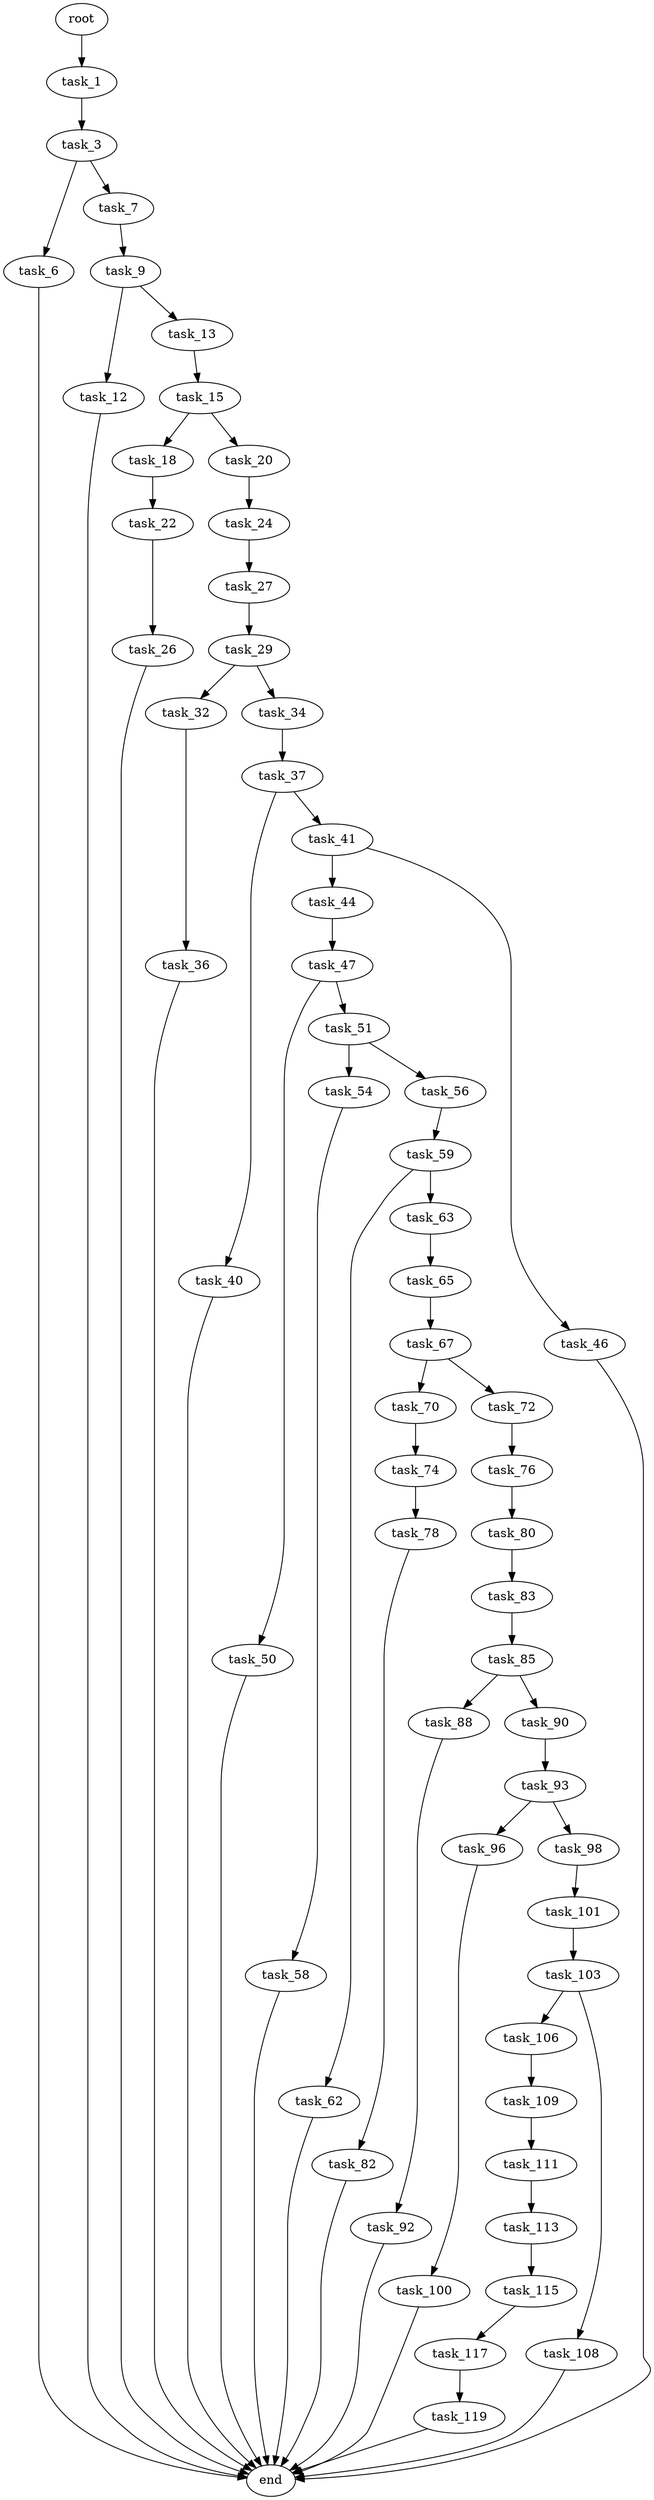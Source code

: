 digraph G {
  root [size="0.000000"];
  task_1 [size="64909246550.000000"];
  task_3 [size="13615172110.000000"];
  task_6 [size="14884625601.000000"];
  task_7 [size="1085768727.000000"];
  task_9 [size="134217728000.000000"];
  task_12 [size="1073741824000.000000"];
  task_13 [size="3963099071.000000"];
  task_15 [size="1238643175555.000000"];
  task_18 [size="4470942194.000000"];
  task_20 [size="68719476736.000000"];
  task_22 [size="549755813888.000000"];
  task_24 [size="792370952746.000000"];
  task_26 [size="754741334.000000"];
  task_27 [size="28991029248.000000"];
  task_29 [size="1073741824000.000000"];
  task_32 [size="368293445632.000000"];
  task_34 [size="7773329934.000000"];
  task_36 [size="68719476736.000000"];
  task_37 [size="509604286298.000000"];
  task_40 [size="113541627681.000000"];
  task_41 [size="368293445632.000000"];
  task_44 [size="161826620339.000000"];
  task_46 [size="1068130432.000000"];
  task_47 [size="231928233984.000000"];
  task_50 [size="782757789696.000000"];
  task_51 [size="368293445632.000000"];
  task_54 [size="208657300518.000000"];
  task_56 [size="28991029248.000000"];
  task_58 [size="14232668526.000000"];
  task_59 [size="263079387998.000000"];
  task_62 [size="42034225105.000000"];
  task_63 [size="168080752827.000000"];
  task_65 [size="18925902078.000000"];
  task_67 [size="18675112864.000000"];
  task_70 [size="192478681411.000000"];
  task_72 [size="2471717381.000000"];
  task_74 [size="195203264384.000000"];
  task_76 [size="295098842213.000000"];
  task_78 [size="134217728000.000000"];
  task_80 [size="525630215189.000000"];
  task_82 [size="637643672295.000000"];
  task_83 [size="549755813888.000000"];
  task_85 [size="9853533845.000000"];
  task_88 [size="782757789696.000000"];
  task_90 [size="231928233984.000000"];
  task_92 [size="11817668079.000000"];
  task_93 [size="11399720353.000000"];
  task_96 [size="549755813888.000000"];
  task_98 [size="34145289056.000000"];
  task_100 [size="11997691499.000000"];
  task_101 [size="2566911038.000000"];
  task_103 [size="8589934592.000000"];
  task_106 [size="147057521181.000000"];
  task_108 [size="10222160349.000000"];
  task_109 [size="28991029248.000000"];
  task_111 [size="485032400926.000000"];
  task_113 [size="549755813888.000000"];
  task_115 [size="784909199013.000000"];
  task_117 [size="28991029248.000000"];
  task_119 [size="8589934592.000000"];
  end [size="0.000000"];

  root -> task_1 [size="1.000000"];
  task_1 -> task_3 [size="301989888.000000"];
  task_3 -> task_6 [size="679477248.000000"];
  task_3 -> task_7 [size="679477248.000000"];
  task_6 -> end [size="1.000000"];
  task_7 -> task_9 [size="75497472.000000"];
  task_9 -> task_12 [size="209715200.000000"];
  task_9 -> task_13 [size="209715200.000000"];
  task_12 -> end [size="1.000000"];
  task_13 -> task_15 [size="75497472.000000"];
  task_15 -> task_18 [size="838860800.000000"];
  task_15 -> task_20 [size="838860800.000000"];
  task_18 -> task_22 [size="75497472.000000"];
  task_20 -> task_24 [size="134217728.000000"];
  task_22 -> task_26 [size="536870912.000000"];
  task_24 -> task_27 [size="536870912.000000"];
  task_26 -> end [size="1.000000"];
  task_27 -> task_29 [size="75497472.000000"];
  task_29 -> task_32 [size="838860800.000000"];
  task_29 -> task_34 [size="838860800.000000"];
  task_32 -> task_36 [size="411041792.000000"];
  task_34 -> task_37 [size="209715200.000000"];
  task_36 -> end [size="1.000000"];
  task_37 -> task_40 [size="411041792.000000"];
  task_37 -> task_41 [size="411041792.000000"];
  task_40 -> end [size="1.000000"];
  task_41 -> task_44 [size="411041792.000000"];
  task_41 -> task_46 [size="411041792.000000"];
  task_44 -> task_47 [size="134217728.000000"];
  task_46 -> end [size="1.000000"];
  task_47 -> task_50 [size="301989888.000000"];
  task_47 -> task_51 [size="301989888.000000"];
  task_50 -> end [size="1.000000"];
  task_51 -> task_54 [size="411041792.000000"];
  task_51 -> task_56 [size="411041792.000000"];
  task_54 -> task_58 [size="411041792.000000"];
  task_56 -> task_59 [size="75497472.000000"];
  task_58 -> end [size="1.000000"];
  task_59 -> task_62 [size="209715200.000000"];
  task_59 -> task_63 [size="209715200.000000"];
  task_62 -> end [size="1.000000"];
  task_63 -> task_65 [size="301989888.000000"];
  task_65 -> task_67 [size="838860800.000000"];
  task_67 -> task_70 [size="679477248.000000"];
  task_67 -> task_72 [size="679477248.000000"];
  task_70 -> task_74 [size="134217728.000000"];
  task_72 -> task_76 [size="134217728.000000"];
  task_74 -> task_78 [size="679477248.000000"];
  task_76 -> task_80 [size="209715200.000000"];
  task_78 -> task_82 [size="209715200.000000"];
  task_80 -> task_83 [size="536870912.000000"];
  task_82 -> end [size="1.000000"];
  task_83 -> task_85 [size="536870912.000000"];
  task_85 -> task_88 [size="209715200.000000"];
  task_85 -> task_90 [size="209715200.000000"];
  task_88 -> task_92 [size="679477248.000000"];
  task_90 -> task_93 [size="301989888.000000"];
  task_92 -> end [size="1.000000"];
  task_93 -> task_96 [size="679477248.000000"];
  task_93 -> task_98 [size="679477248.000000"];
  task_96 -> task_100 [size="536870912.000000"];
  task_98 -> task_101 [size="838860800.000000"];
  task_100 -> end [size="1.000000"];
  task_101 -> task_103 [size="75497472.000000"];
  task_103 -> task_106 [size="33554432.000000"];
  task_103 -> task_108 [size="33554432.000000"];
  task_106 -> task_109 [size="134217728.000000"];
  task_108 -> end [size="1.000000"];
  task_109 -> task_111 [size="75497472.000000"];
  task_111 -> task_113 [size="536870912.000000"];
  task_113 -> task_115 [size="536870912.000000"];
  task_115 -> task_117 [size="679477248.000000"];
  task_117 -> task_119 [size="75497472.000000"];
  task_119 -> end [size="1.000000"];
}
